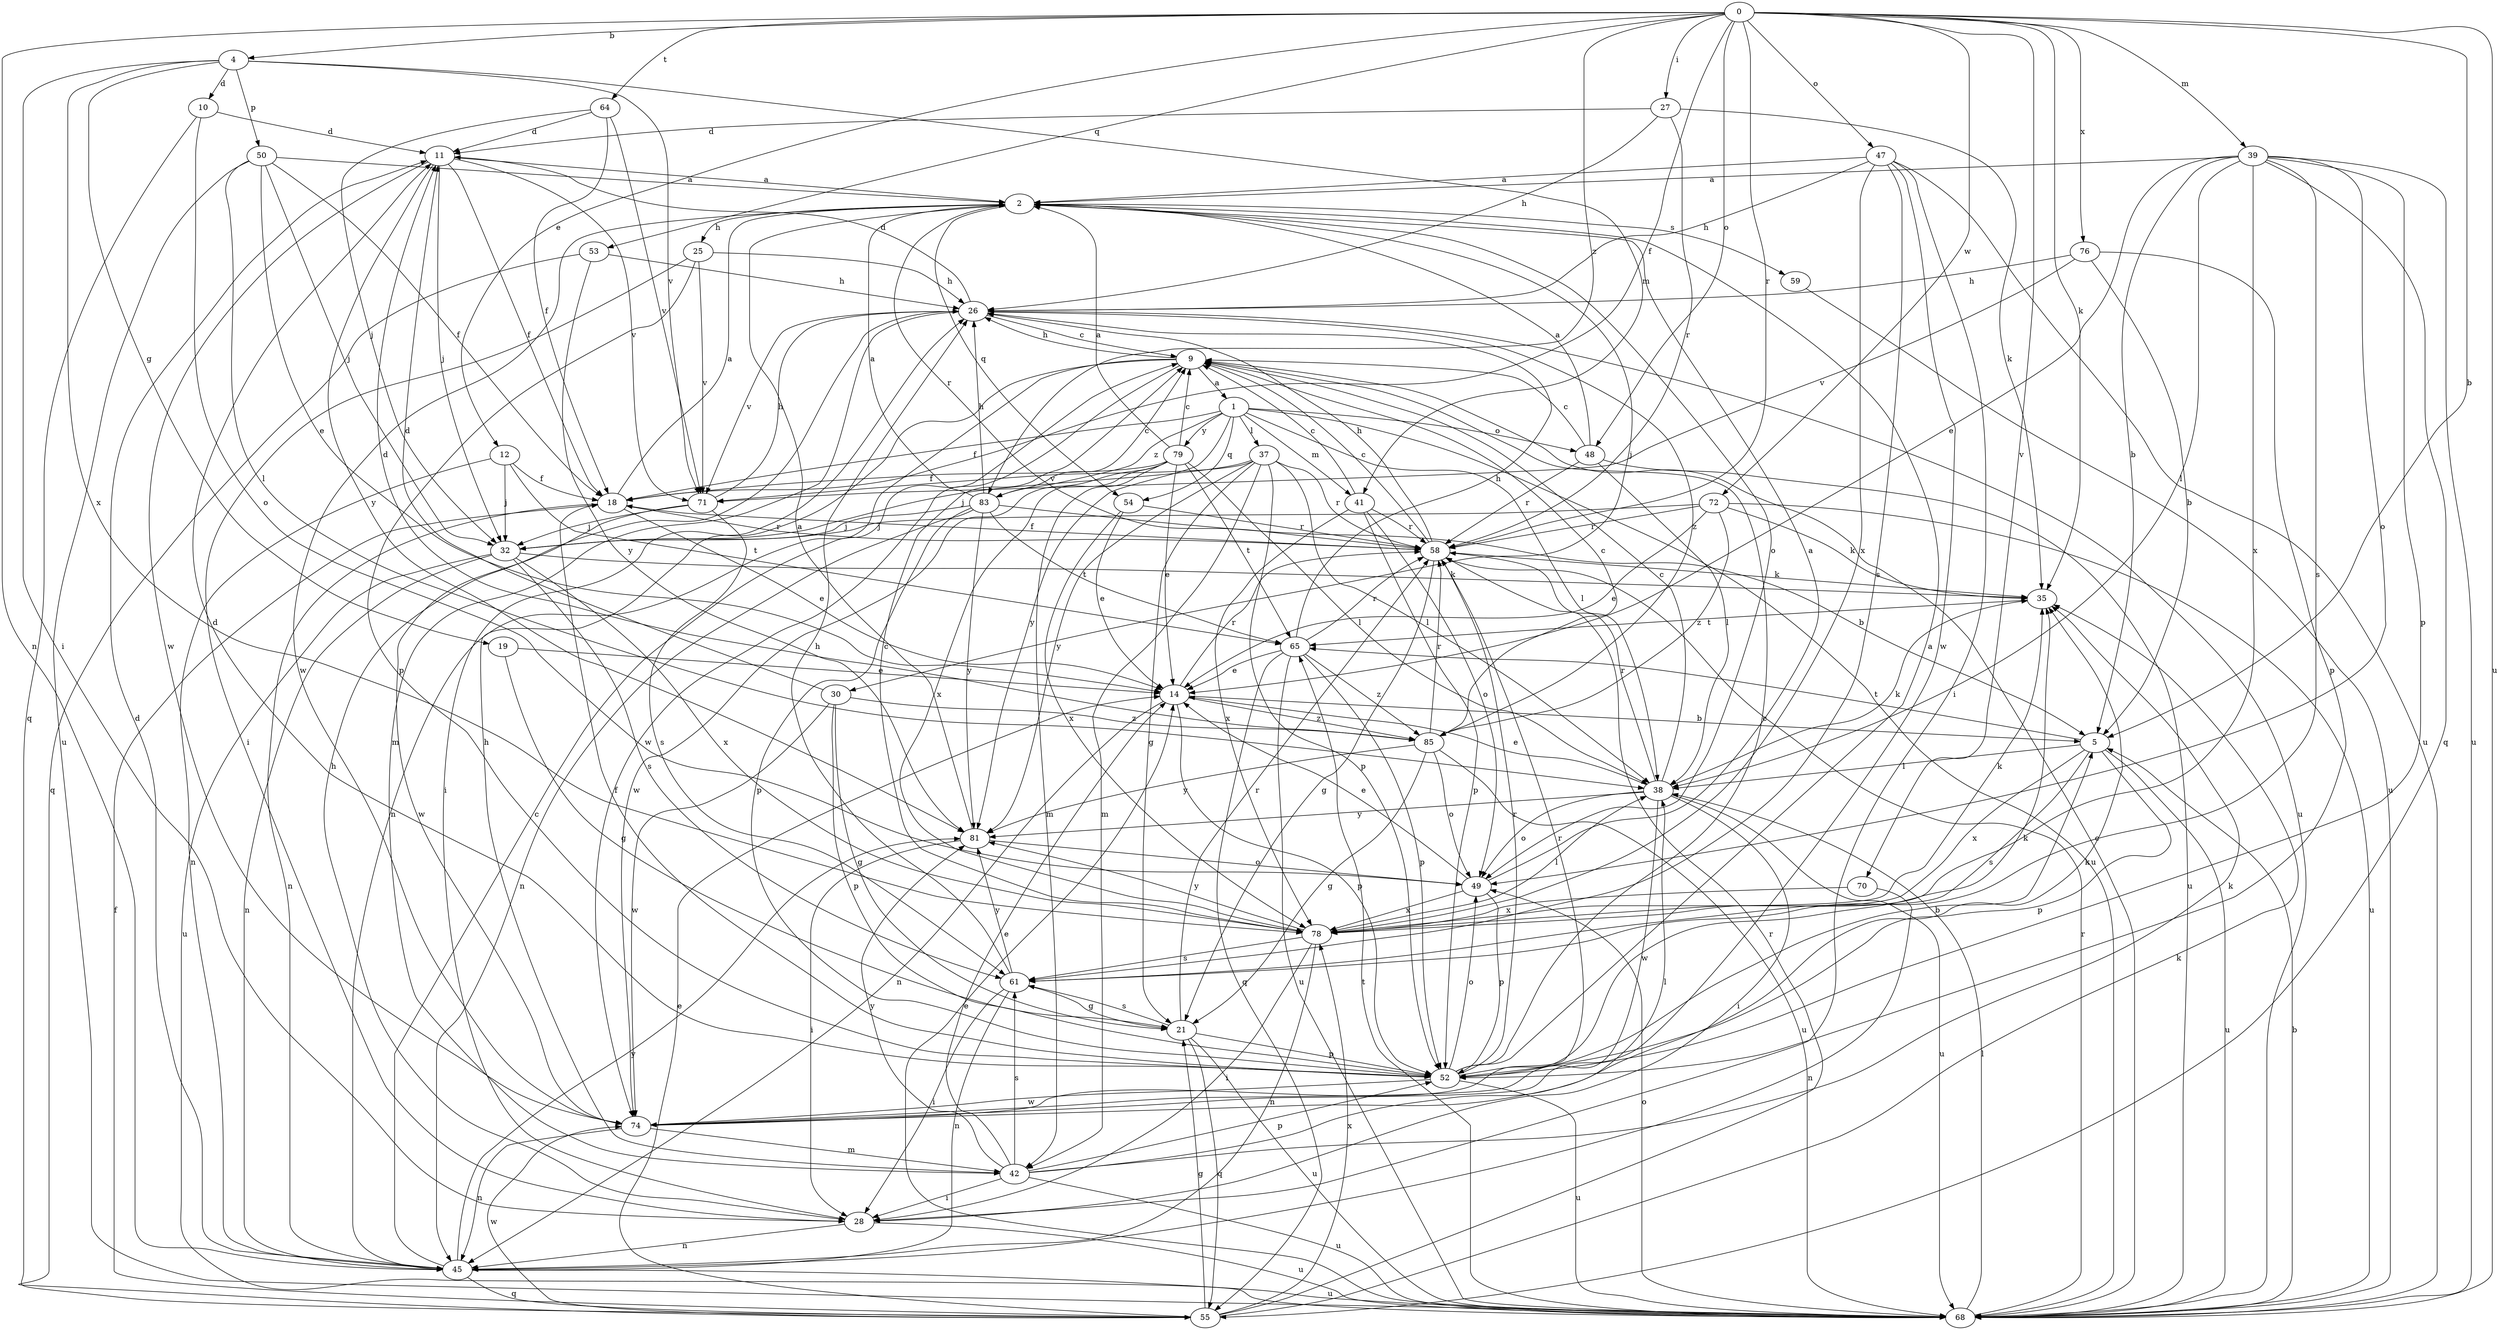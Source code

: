 strict digraph  {
0;
1;
2;
4;
5;
9;
10;
11;
12;
14;
18;
19;
21;
25;
26;
27;
28;
30;
32;
35;
37;
38;
39;
41;
42;
45;
47;
48;
49;
50;
52;
53;
54;
55;
58;
59;
61;
64;
65;
68;
70;
71;
72;
74;
76;
78;
79;
81;
83;
85;
0 -> 4  [label=b];
0 -> 5  [label=b];
0 -> 12  [label=e];
0 -> 18  [label=f];
0 -> 27  [label=i];
0 -> 35  [label=k];
0 -> 39  [label=m];
0 -> 45  [label=n];
0 -> 47  [label=o];
0 -> 48  [label=o];
0 -> 53  [label=q];
0 -> 58  [label=r];
0 -> 64  [label=t];
0 -> 68  [label=u];
0 -> 70  [label=v];
0 -> 72  [label=w];
0 -> 76  [label=x];
0 -> 83  [label=z];
1 -> 18  [label=f];
1 -> 37  [label=l];
1 -> 38  [label=l];
1 -> 41  [label=m];
1 -> 48  [label=o];
1 -> 54  [label=q];
1 -> 68  [label=u];
1 -> 79  [label=y];
1 -> 81  [label=y];
1 -> 83  [label=z];
2 -> 25  [label=h];
2 -> 30  [label=j];
2 -> 49  [label=o];
2 -> 54  [label=q];
2 -> 58  [label=r];
2 -> 59  [label=s];
2 -> 74  [label=w];
4 -> 10  [label=d];
4 -> 19  [label=g];
4 -> 28  [label=i];
4 -> 41  [label=m];
4 -> 50  [label=p];
4 -> 71  [label=v];
4 -> 78  [label=x];
5 -> 38  [label=l];
5 -> 52  [label=p];
5 -> 61  [label=s];
5 -> 65  [label=t];
5 -> 68  [label=u];
5 -> 78  [label=x];
9 -> 1  [label=a];
9 -> 26  [label=h];
9 -> 28  [label=i];
9 -> 45  [label=n];
9 -> 74  [label=w];
10 -> 11  [label=d];
10 -> 49  [label=o];
10 -> 55  [label=q];
11 -> 2  [label=a];
11 -> 18  [label=f];
11 -> 32  [label=j];
11 -> 71  [label=v];
11 -> 74  [label=w];
11 -> 81  [label=y];
12 -> 18  [label=f];
12 -> 32  [label=j];
12 -> 45  [label=n];
12 -> 65  [label=t];
14 -> 5  [label=b];
14 -> 45  [label=n];
14 -> 52  [label=p];
14 -> 58  [label=r];
14 -> 85  [label=z];
18 -> 2  [label=a];
18 -> 14  [label=e];
18 -> 45  [label=n];
18 -> 58  [label=r];
19 -> 14  [label=e];
19 -> 21  [label=g];
21 -> 52  [label=p];
21 -> 55  [label=q];
21 -> 58  [label=r];
21 -> 61  [label=s];
21 -> 68  [label=u];
25 -> 26  [label=h];
25 -> 28  [label=i];
25 -> 52  [label=p];
25 -> 71  [label=v];
26 -> 9  [label=c];
26 -> 11  [label=d];
26 -> 42  [label=m];
26 -> 68  [label=u];
26 -> 71  [label=v];
26 -> 85  [label=z];
27 -> 11  [label=d];
27 -> 26  [label=h];
27 -> 35  [label=k];
27 -> 58  [label=r];
28 -> 26  [label=h];
28 -> 45  [label=n];
28 -> 68  [label=u];
30 -> 11  [label=d];
30 -> 21  [label=g];
30 -> 52  [label=p];
30 -> 74  [label=w];
30 -> 85  [label=z];
32 -> 35  [label=k];
32 -> 45  [label=n];
32 -> 61  [label=s];
32 -> 68  [label=u];
32 -> 78  [label=x];
35 -> 65  [label=t];
37 -> 21  [label=g];
37 -> 32  [label=j];
37 -> 38  [label=l];
37 -> 42  [label=m];
37 -> 52  [label=p];
37 -> 58  [label=r];
37 -> 71  [label=v];
37 -> 81  [label=y];
38 -> 9  [label=c];
38 -> 14  [label=e];
38 -> 28  [label=i];
38 -> 35  [label=k];
38 -> 49  [label=o];
38 -> 58  [label=r];
38 -> 68  [label=u];
38 -> 74  [label=w];
38 -> 81  [label=y];
39 -> 2  [label=a];
39 -> 5  [label=b];
39 -> 14  [label=e];
39 -> 38  [label=l];
39 -> 49  [label=o];
39 -> 52  [label=p];
39 -> 55  [label=q];
39 -> 61  [label=s];
39 -> 68  [label=u];
39 -> 78  [label=x];
41 -> 9  [label=c];
41 -> 49  [label=o];
41 -> 52  [label=p];
41 -> 58  [label=r];
41 -> 78  [label=x];
42 -> 14  [label=e];
42 -> 26  [label=h];
42 -> 28  [label=i];
42 -> 35  [label=k];
42 -> 38  [label=l];
42 -> 52  [label=p];
42 -> 61  [label=s];
42 -> 68  [label=u];
42 -> 81  [label=y];
45 -> 9  [label=c];
45 -> 11  [label=d];
45 -> 55  [label=q];
45 -> 68  [label=u];
45 -> 81  [label=y];
47 -> 2  [label=a];
47 -> 26  [label=h];
47 -> 28  [label=i];
47 -> 61  [label=s];
47 -> 68  [label=u];
47 -> 74  [label=w];
47 -> 78  [label=x];
48 -> 2  [label=a];
48 -> 9  [label=c];
48 -> 38  [label=l];
48 -> 58  [label=r];
48 -> 68  [label=u];
49 -> 2  [label=a];
49 -> 14  [label=e];
49 -> 52  [label=p];
49 -> 78  [label=x];
50 -> 2  [label=a];
50 -> 14  [label=e];
50 -> 18  [label=f];
50 -> 32  [label=j];
50 -> 38  [label=l];
50 -> 68  [label=u];
52 -> 2  [label=a];
52 -> 5  [label=b];
52 -> 9  [label=c];
52 -> 11  [label=d];
52 -> 18  [label=f];
52 -> 35  [label=k];
52 -> 49  [label=o];
52 -> 58  [label=r];
52 -> 68  [label=u];
52 -> 74  [label=w];
53 -> 26  [label=h];
53 -> 55  [label=q];
53 -> 81  [label=y];
54 -> 14  [label=e];
54 -> 58  [label=r];
54 -> 78  [label=x];
55 -> 14  [label=e];
55 -> 18  [label=f];
55 -> 21  [label=g];
55 -> 35  [label=k];
55 -> 58  [label=r];
55 -> 74  [label=w];
55 -> 78  [label=x];
58 -> 9  [label=c];
58 -> 18  [label=f];
58 -> 21  [label=g];
58 -> 26  [label=h];
58 -> 35  [label=k];
59 -> 68  [label=u];
61 -> 21  [label=g];
61 -> 26  [label=h];
61 -> 28  [label=i];
61 -> 45  [label=n];
61 -> 81  [label=y];
64 -> 11  [label=d];
64 -> 18  [label=f];
64 -> 32  [label=j];
64 -> 71  [label=v];
65 -> 14  [label=e];
65 -> 26  [label=h];
65 -> 52  [label=p];
65 -> 55  [label=q];
65 -> 58  [label=r];
65 -> 68  [label=u];
65 -> 85  [label=z];
68 -> 5  [label=b];
68 -> 9  [label=c];
68 -> 14  [label=e];
68 -> 38  [label=l];
68 -> 49  [label=o];
68 -> 58  [label=r];
68 -> 65  [label=t];
70 -> 45  [label=n];
70 -> 78  [label=x];
71 -> 26  [label=h];
71 -> 32  [label=j];
71 -> 61  [label=s];
71 -> 74  [label=w];
72 -> 14  [label=e];
72 -> 32  [label=j];
72 -> 35  [label=k];
72 -> 58  [label=r];
72 -> 68  [label=u];
72 -> 85  [label=z];
74 -> 35  [label=k];
74 -> 42  [label=m];
74 -> 45  [label=n];
74 -> 58  [label=r];
76 -> 5  [label=b];
76 -> 26  [label=h];
76 -> 52  [label=p];
76 -> 71  [label=v];
78 -> 9  [label=c];
78 -> 28  [label=i];
78 -> 35  [label=k];
78 -> 38  [label=l];
78 -> 45  [label=n];
78 -> 61  [label=s];
78 -> 81  [label=y];
79 -> 2  [label=a];
79 -> 9  [label=c];
79 -> 14  [label=e];
79 -> 18  [label=f];
79 -> 38  [label=l];
79 -> 42  [label=m];
79 -> 65  [label=t];
79 -> 74  [label=w];
79 -> 78  [label=x];
81 -> 2  [label=a];
81 -> 28  [label=i];
81 -> 49  [label=o];
83 -> 2  [label=a];
83 -> 5  [label=b];
83 -> 9  [label=c];
83 -> 26  [label=h];
83 -> 32  [label=j];
83 -> 45  [label=n];
83 -> 52  [label=p];
83 -> 65  [label=t];
83 -> 81  [label=y];
85 -> 9  [label=c];
85 -> 11  [label=d];
85 -> 21  [label=g];
85 -> 49  [label=o];
85 -> 58  [label=r];
85 -> 68  [label=u];
85 -> 81  [label=y];
}
